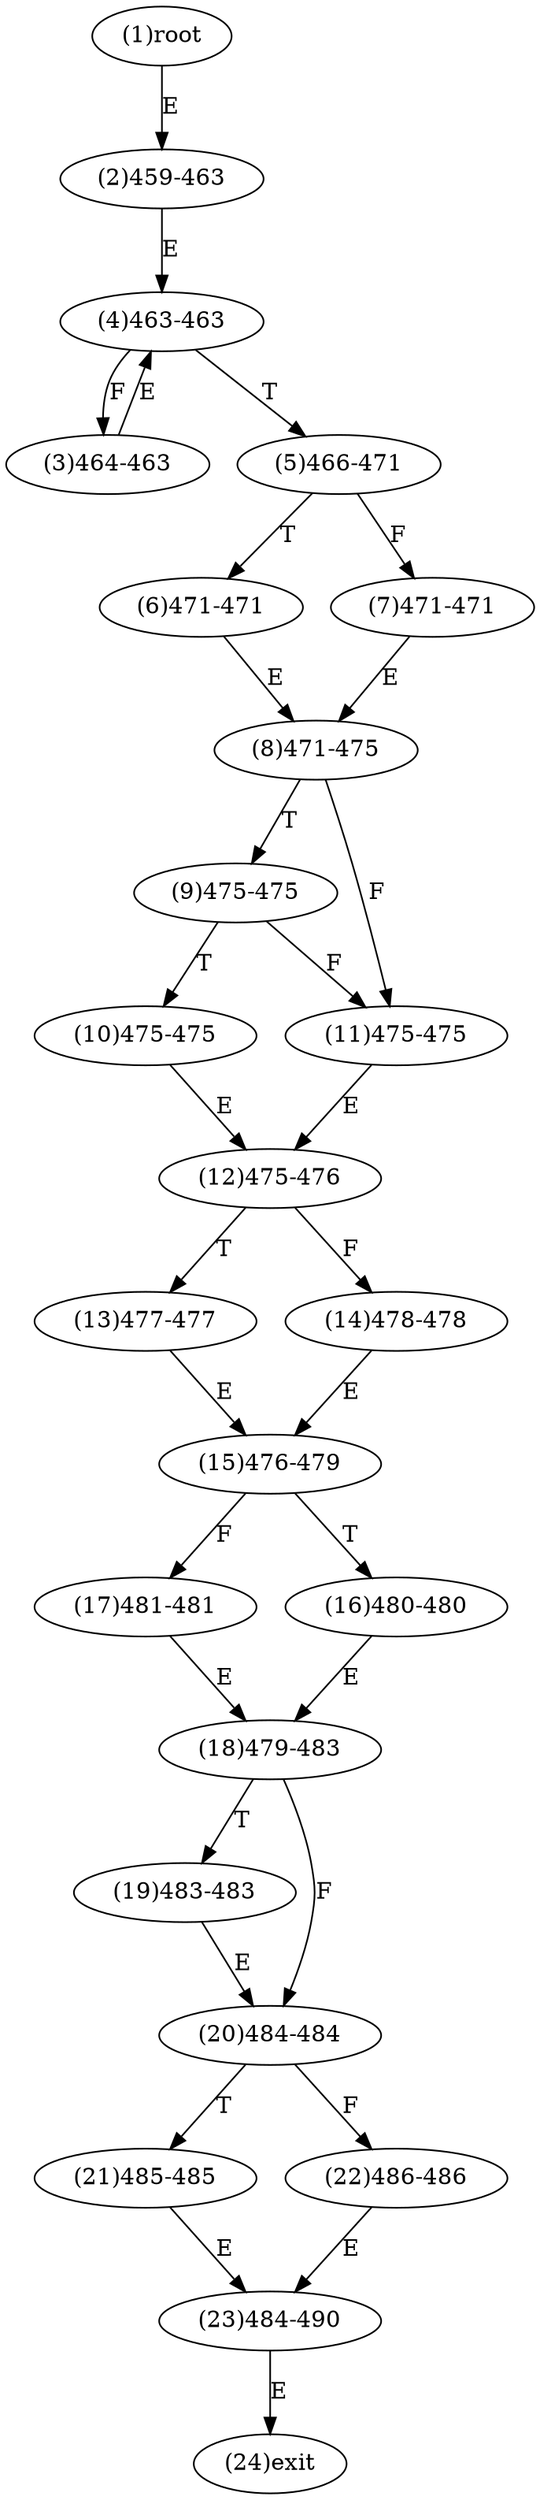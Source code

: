 digraph "" { 
1[ label="(1)root"];
2[ label="(2)459-463"];
3[ label="(3)464-463"];
4[ label="(4)463-463"];
5[ label="(5)466-471"];
6[ label="(6)471-471"];
7[ label="(7)471-471"];
8[ label="(8)471-475"];
9[ label="(9)475-475"];
10[ label="(10)475-475"];
11[ label="(11)475-475"];
12[ label="(12)475-476"];
13[ label="(13)477-477"];
14[ label="(14)478-478"];
15[ label="(15)476-479"];
17[ label="(17)481-481"];
16[ label="(16)480-480"];
19[ label="(19)483-483"];
18[ label="(18)479-483"];
21[ label="(21)485-485"];
20[ label="(20)484-484"];
23[ label="(23)484-490"];
22[ label="(22)486-486"];
24[ label="(24)exit"];
1->2[ label="E"];
2->4[ label="E"];
3->4[ label="E"];
4->3[ label="F"];
4->5[ label="T"];
5->7[ label="F"];
5->6[ label="T"];
6->8[ label="E"];
7->8[ label="E"];
8->11[ label="F"];
8->9[ label="T"];
9->11[ label="F"];
9->10[ label="T"];
10->12[ label="E"];
11->12[ label="E"];
12->14[ label="F"];
12->13[ label="T"];
13->15[ label="E"];
14->15[ label="E"];
15->17[ label="F"];
15->16[ label="T"];
16->18[ label="E"];
17->18[ label="E"];
18->20[ label="F"];
18->19[ label="T"];
19->20[ label="E"];
20->22[ label="F"];
20->21[ label="T"];
21->23[ label="E"];
22->23[ label="E"];
23->24[ label="E"];
}